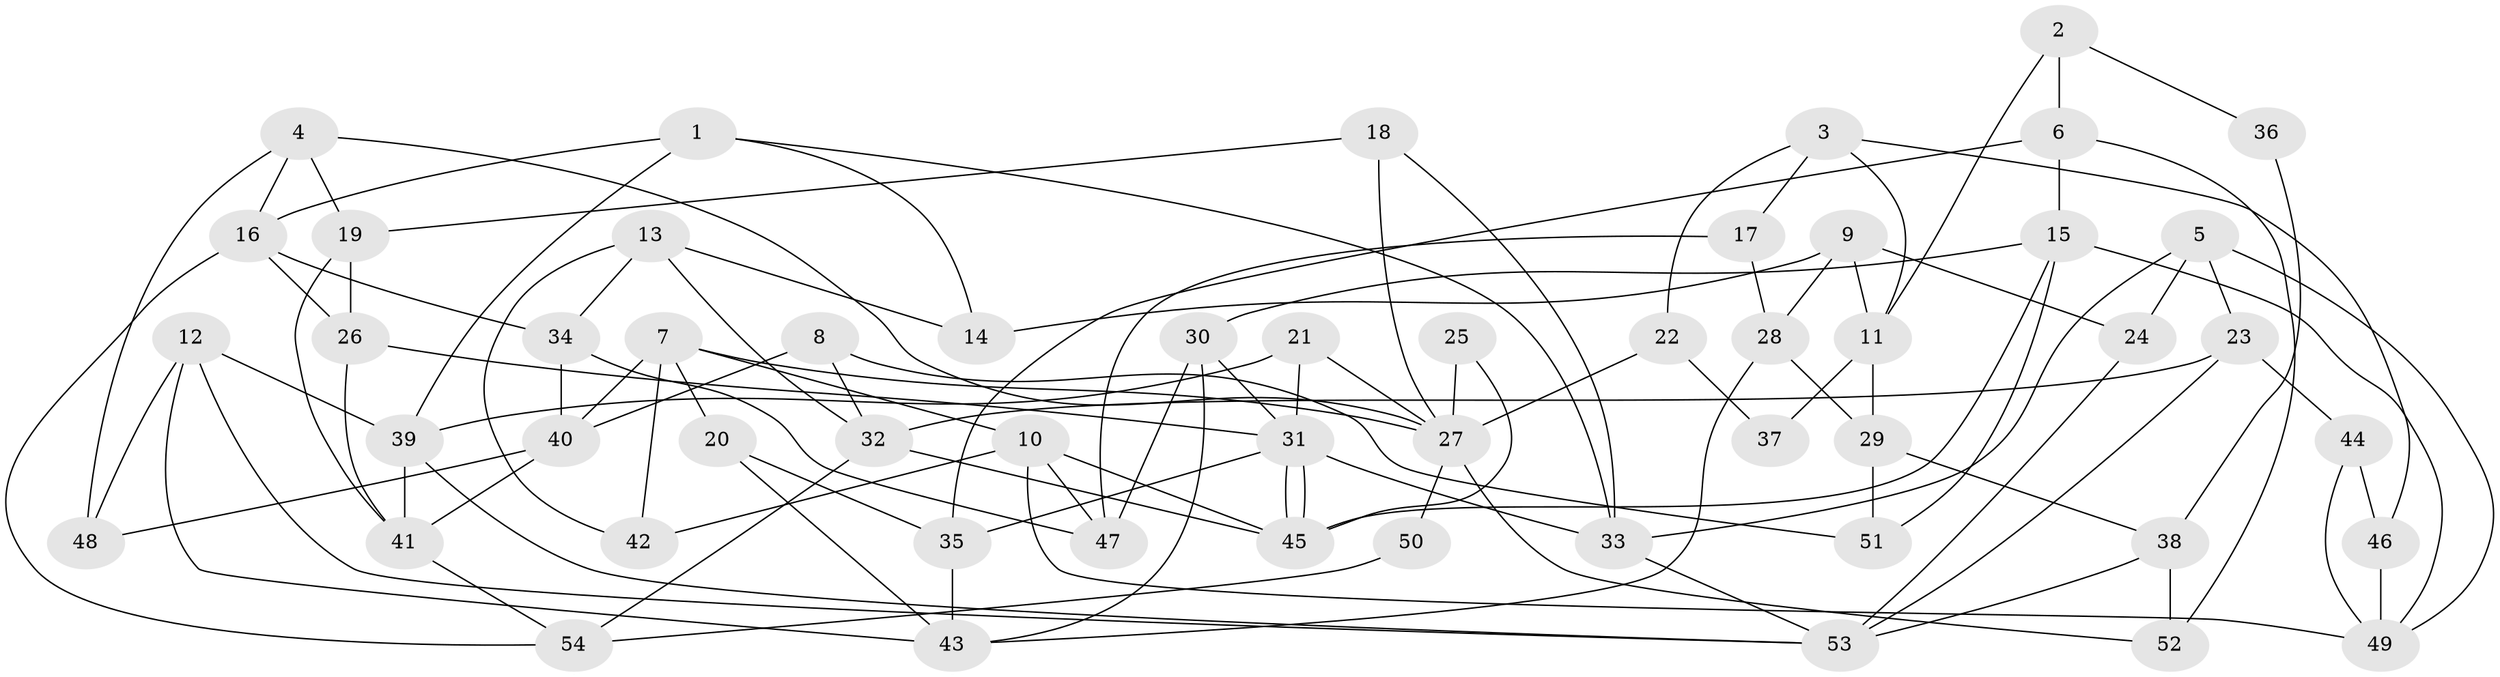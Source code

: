 // coarse degree distribution, {12: 0.02702702702702703, 3: 0.2972972972972973, 4: 0.3783783783783784, 15: 0.02702702702702703, 5: 0.13513513513513514, 8: 0.02702702702702703, 7: 0.02702702702702703, 6: 0.02702702702702703, 2: 0.05405405405405406}
// Generated by graph-tools (version 1.1) at 2025/18/03/04/25 18:18:41]
// undirected, 54 vertices, 108 edges
graph export_dot {
graph [start="1"]
  node [color=gray90,style=filled];
  1;
  2;
  3;
  4;
  5;
  6;
  7;
  8;
  9;
  10;
  11;
  12;
  13;
  14;
  15;
  16;
  17;
  18;
  19;
  20;
  21;
  22;
  23;
  24;
  25;
  26;
  27;
  28;
  29;
  30;
  31;
  32;
  33;
  34;
  35;
  36;
  37;
  38;
  39;
  40;
  41;
  42;
  43;
  44;
  45;
  46;
  47;
  48;
  49;
  50;
  51;
  52;
  53;
  54;
  1 -- 39;
  1 -- 33;
  1 -- 14;
  1 -- 16;
  2 -- 11;
  2 -- 6;
  2 -- 36;
  3 -- 11;
  3 -- 46;
  3 -- 17;
  3 -- 22;
  4 -- 16;
  4 -- 19;
  4 -- 27;
  4 -- 48;
  5 -- 24;
  5 -- 23;
  5 -- 33;
  5 -- 49;
  6 -- 15;
  6 -- 35;
  6 -- 52;
  7 -- 20;
  7 -- 40;
  7 -- 10;
  7 -- 27;
  7 -- 42;
  8 -- 32;
  8 -- 40;
  8 -- 51;
  9 -- 28;
  9 -- 14;
  9 -- 11;
  9 -- 24;
  10 -- 49;
  10 -- 42;
  10 -- 45;
  10 -- 47;
  11 -- 29;
  11 -- 37;
  12 -- 39;
  12 -- 48;
  12 -- 43;
  12 -- 53;
  13 -- 34;
  13 -- 42;
  13 -- 14;
  13 -- 32;
  15 -- 30;
  15 -- 45;
  15 -- 49;
  15 -- 51;
  16 -- 54;
  16 -- 26;
  16 -- 34;
  17 -- 47;
  17 -- 28;
  18 -- 33;
  18 -- 27;
  18 -- 19;
  19 -- 26;
  19 -- 41;
  20 -- 35;
  20 -- 43;
  21 -- 27;
  21 -- 31;
  21 -- 39;
  22 -- 27;
  22 -- 37;
  23 -- 53;
  23 -- 32;
  23 -- 44;
  24 -- 53;
  25 -- 45;
  25 -- 27;
  26 -- 31;
  26 -- 41;
  27 -- 50;
  27 -- 52;
  28 -- 29;
  28 -- 43;
  29 -- 38;
  29 -- 51;
  30 -- 43;
  30 -- 31;
  30 -- 47;
  31 -- 33;
  31 -- 45;
  31 -- 45;
  31 -- 35;
  32 -- 45;
  32 -- 54;
  33 -- 53;
  34 -- 47;
  34 -- 40;
  35 -- 43;
  36 -- 38;
  38 -- 53;
  38 -- 52;
  39 -- 41;
  39 -- 53;
  40 -- 41;
  40 -- 48;
  41 -- 54;
  44 -- 49;
  44 -- 46;
  46 -- 49;
  50 -- 54;
}
